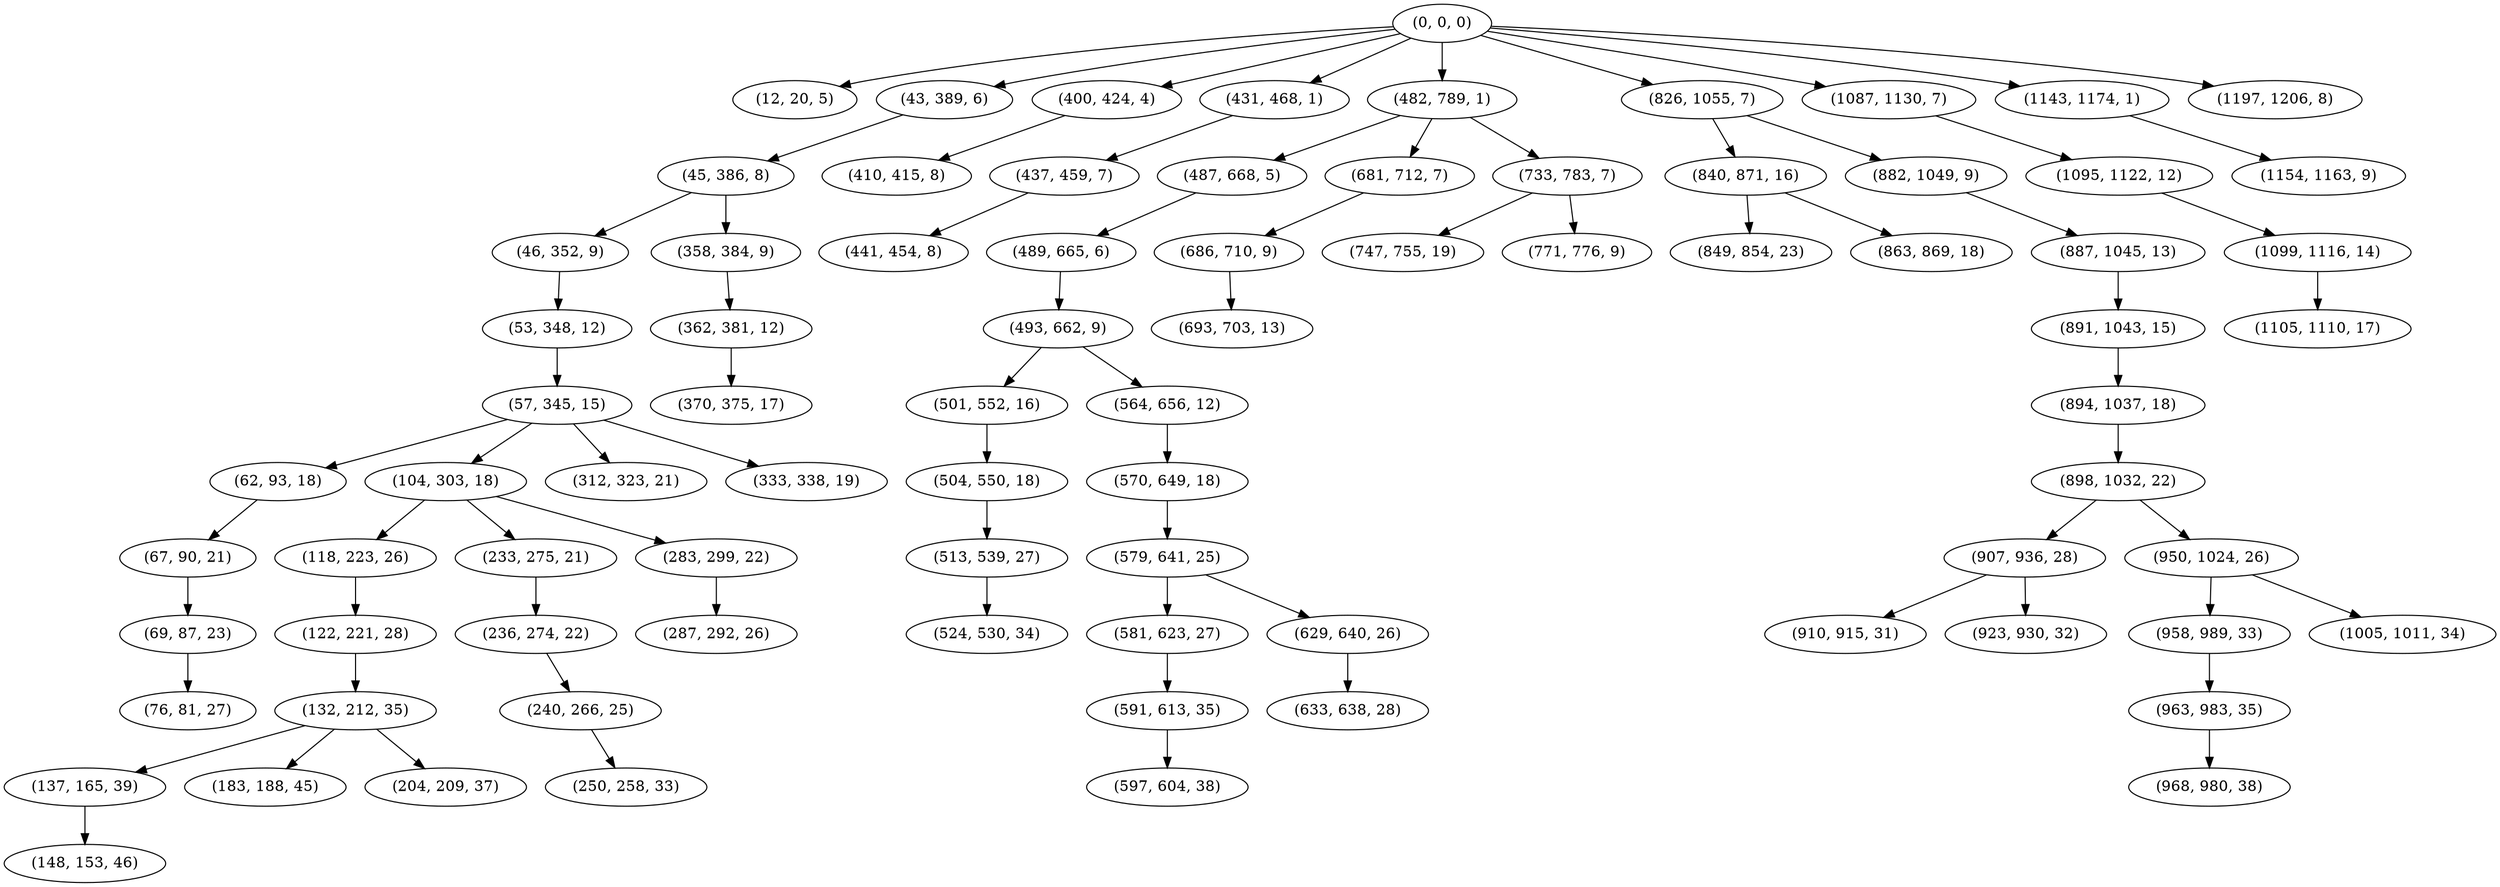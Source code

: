 digraph tree {
    "(0, 0, 0)";
    "(12, 20, 5)";
    "(43, 389, 6)";
    "(45, 386, 8)";
    "(46, 352, 9)";
    "(53, 348, 12)";
    "(57, 345, 15)";
    "(62, 93, 18)";
    "(67, 90, 21)";
    "(69, 87, 23)";
    "(76, 81, 27)";
    "(104, 303, 18)";
    "(118, 223, 26)";
    "(122, 221, 28)";
    "(132, 212, 35)";
    "(137, 165, 39)";
    "(148, 153, 46)";
    "(183, 188, 45)";
    "(204, 209, 37)";
    "(233, 275, 21)";
    "(236, 274, 22)";
    "(240, 266, 25)";
    "(250, 258, 33)";
    "(283, 299, 22)";
    "(287, 292, 26)";
    "(312, 323, 21)";
    "(333, 338, 19)";
    "(358, 384, 9)";
    "(362, 381, 12)";
    "(370, 375, 17)";
    "(400, 424, 4)";
    "(410, 415, 8)";
    "(431, 468, 1)";
    "(437, 459, 7)";
    "(441, 454, 8)";
    "(482, 789, 1)";
    "(487, 668, 5)";
    "(489, 665, 6)";
    "(493, 662, 9)";
    "(501, 552, 16)";
    "(504, 550, 18)";
    "(513, 539, 27)";
    "(524, 530, 34)";
    "(564, 656, 12)";
    "(570, 649, 18)";
    "(579, 641, 25)";
    "(581, 623, 27)";
    "(591, 613, 35)";
    "(597, 604, 38)";
    "(629, 640, 26)";
    "(633, 638, 28)";
    "(681, 712, 7)";
    "(686, 710, 9)";
    "(693, 703, 13)";
    "(733, 783, 7)";
    "(747, 755, 19)";
    "(771, 776, 9)";
    "(826, 1055, 7)";
    "(840, 871, 16)";
    "(849, 854, 23)";
    "(863, 869, 18)";
    "(882, 1049, 9)";
    "(887, 1045, 13)";
    "(891, 1043, 15)";
    "(894, 1037, 18)";
    "(898, 1032, 22)";
    "(907, 936, 28)";
    "(910, 915, 31)";
    "(923, 930, 32)";
    "(950, 1024, 26)";
    "(958, 989, 33)";
    "(963, 983, 35)";
    "(968, 980, 38)";
    "(1005, 1011, 34)";
    "(1087, 1130, 7)";
    "(1095, 1122, 12)";
    "(1099, 1116, 14)";
    "(1105, 1110, 17)";
    "(1143, 1174, 1)";
    "(1154, 1163, 9)";
    "(1197, 1206, 8)";
    "(0, 0, 0)" -> "(12, 20, 5)";
    "(0, 0, 0)" -> "(43, 389, 6)";
    "(0, 0, 0)" -> "(400, 424, 4)";
    "(0, 0, 0)" -> "(431, 468, 1)";
    "(0, 0, 0)" -> "(482, 789, 1)";
    "(0, 0, 0)" -> "(826, 1055, 7)";
    "(0, 0, 0)" -> "(1087, 1130, 7)";
    "(0, 0, 0)" -> "(1143, 1174, 1)";
    "(0, 0, 0)" -> "(1197, 1206, 8)";
    "(43, 389, 6)" -> "(45, 386, 8)";
    "(45, 386, 8)" -> "(46, 352, 9)";
    "(45, 386, 8)" -> "(358, 384, 9)";
    "(46, 352, 9)" -> "(53, 348, 12)";
    "(53, 348, 12)" -> "(57, 345, 15)";
    "(57, 345, 15)" -> "(62, 93, 18)";
    "(57, 345, 15)" -> "(104, 303, 18)";
    "(57, 345, 15)" -> "(312, 323, 21)";
    "(57, 345, 15)" -> "(333, 338, 19)";
    "(62, 93, 18)" -> "(67, 90, 21)";
    "(67, 90, 21)" -> "(69, 87, 23)";
    "(69, 87, 23)" -> "(76, 81, 27)";
    "(104, 303, 18)" -> "(118, 223, 26)";
    "(104, 303, 18)" -> "(233, 275, 21)";
    "(104, 303, 18)" -> "(283, 299, 22)";
    "(118, 223, 26)" -> "(122, 221, 28)";
    "(122, 221, 28)" -> "(132, 212, 35)";
    "(132, 212, 35)" -> "(137, 165, 39)";
    "(132, 212, 35)" -> "(183, 188, 45)";
    "(132, 212, 35)" -> "(204, 209, 37)";
    "(137, 165, 39)" -> "(148, 153, 46)";
    "(233, 275, 21)" -> "(236, 274, 22)";
    "(236, 274, 22)" -> "(240, 266, 25)";
    "(240, 266, 25)" -> "(250, 258, 33)";
    "(283, 299, 22)" -> "(287, 292, 26)";
    "(358, 384, 9)" -> "(362, 381, 12)";
    "(362, 381, 12)" -> "(370, 375, 17)";
    "(400, 424, 4)" -> "(410, 415, 8)";
    "(431, 468, 1)" -> "(437, 459, 7)";
    "(437, 459, 7)" -> "(441, 454, 8)";
    "(482, 789, 1)" -> "(487, 668, 5)";
    "(482, 789, 1)" -> "(681, 712, 7)";
    "(482, 789, 1)" -> "(733, 783, 7)";
    "(487, 668, 5)" -> "(489, 665, 6)";
    "(489, 665, 6)" -> "(493, 662, 9)";
    "(493, 662, 9)" -> "(501, 552, 16)";
    "(493, 662, 9)" -> "(564, 656, 12)";
    "(501, 552, 16)" -> "(504, 550, 18)";
    "(504, 550, 18)" -> "(513, 539, 27)";
    "(513, 539, 27)" -> "(524, 530, 34)";
    "(564, 656, 12)" -> "(570, 649, 18)";
    "(570, 649, 18)" -> "(579, 641, 25)";
    "(579, 641, 25)" -> "(581, 623, 27)";
    "(579, 641, 25)" -> "(629, 640, 26)";
    "(581, 623, 27)" -> "(591, 613, 35)";
    "(591, 613, 35)" -> "(597, 604, 38)";
    "(629, 640, 26)" -> "(633, 638, 28)";
    "(681, 712, 7)" -> "(686, 710, 9)";
    "(686, 710, 9)" -> "(693, 703, 13)";
    "(733, 783, 7)" -> "(747, 755, 19)";
    "(733, 783, 7)" -> "(771, 776, 9)";
    "(826, 1055, 7)" -> "(840, 871, 16)";
    "(826, 1055, 7)" -> "(882, 1049, 9)";
    "(840, 871, 16)" -> "(849, 854, 23)";
    "(840, 871, 16)" -> "(863, 869, 18)";
    "(882, 1049, 9)" -> "(887, 1045, 13)";
    "(887, 1045, 13)" -> "(891, 1043, 15)";
    "(891, 1043, 15)" -> "(894, 1037, 18)";
    "(894, 1037, 18)" -> "(898, 1032, 22)";
    "(898, 1032, 22)" -> "(907, 936, 28)";
    "(898, 1032, 22)" -> "(950, 1024, 26)";
    "(907, 936, 28)" -> "(910, 915, 31)";
    "(907, 936, 28)" -> "(923, 930, 32)";
    "(950, 1024, 26)" -> "(958, 989, 33)";
    "(950, 1024, 26)" -> "(1005, 1011, 34)";
    "(958, 989, 33)" -> "(963, 983, 35)";
    "(963, 983, 35)" -> "(968, 980, 38)";
    "(1087, 1130, 7)" -> "(1095, 1122, 12)";
    "(1095, 1122, 12)" -> "(1099, 1116, 14)";
    "(1099, 1116, 14)" -> "(1105, 1110, 17)";
    "(1143, 1174, 1)" -> "(1154, 1163, 9)";
}
